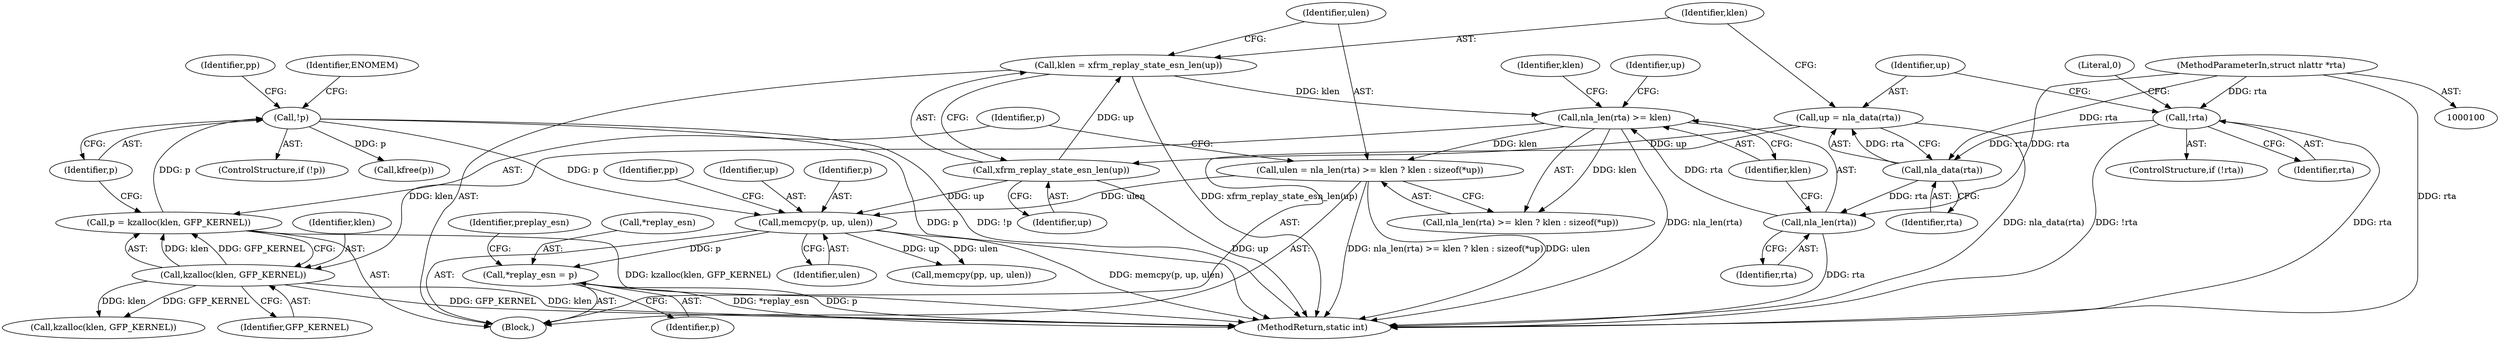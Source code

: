 digraph "0_linux_ecd7918745234e423dd87fcc0c077da557909720_0@pointer" {
"1000167" [label="(Call,*replay_esn = p)"];
"1000159" [label="(Call,memcpy(p, up, ulen))"];
"1000140" [label="(Call,!p)"];
"1000134" [label="(Call,p = kzalloc(klen, GFP_KERNEL))"];
"1000136" [label="(Call,kzalloc(klen, GFP_KERNEL))"];
"1000126" [label="(Call,nla_len(rta) >= klen)"];
"1000127" [label="(Call,nla_len(rta))"];
"1000117" [label="(Call,nla_data(rta))"];
"1000111" [label="(Call,!rta)"];
"1000103" [label="(MethodParameterIn,struct nlattr *rta)"];
"1000119" [label="(Call,klen = xfrm_replay_state_esn_len(up))"];
"1000121" [label="(Call,xfrm_replay_state_esn_len(up))"];
"1000115" [label="(Call,up = nla_data(rta))"];
"1000123" [label="(Call,ulen = nla_len(rta) >= klen ? klen : sizeof(*up))"];
"1000121" [label="(Call,xfrm_replay_state_esn_len(up))"];
"1000160" [label="(Identifier,p)"];
"1000138" [label="(Identifier,GFP_KERNEL)"];
"1000104" [label="(Block,)"];
"1000110" [label="(ControlStructure,if (!rta))"];
"1000126" [label="(Call,nla_len(rta) >= klen)"];
"1000124" [label="(Identifier,ulen)"];
"1000147" [label="(Call,kzalloc(klen, GFP_KERNEL))"];
"1000114" [label="(Literal,0)"];
"1000177" [label="(MethodReturn,static int)"];
"1000130" [label="(Identifier,klen)"];
"1000103" [label="(MethodParameterIn,struct nlattr *rta)"];
"1000146" [label="(Identifier,pp)"];
"1000168" [label="(Call,*replay_esn)"];
"1000164" [label="(Identifier,pp)"];
"1000140" [label="(Call,!p)"];
"1000115" [label="(Call,up = nla_data(rta))"];
"1000162" [label="(Identifier,ulen)"];
"1000112" [label="(Identifier,rta)"];
"1000116" [label="(Identifier,up)"];
"1000129" [label="(Identifier,klen)"];
"1000122" [label="(Identifier,up)"];
"1000161" [label="(Identifier,up)"];
"1000137" [label="(Identifier,klen)"];
"1000135" [label="(Identifier,p)"];
"1000118" [label="(Identifier,rta)"];
"1000111" [label="(Call,!rta)"];
"1000136" [label="(Call,kzalloc(klen, GFP_KERNEL))"];
"1000133" [label="(Identifier,up)"];
"1000144" [label="(Identifier,ENOMEM)"];
"1000119" [label="(Call,klen = xfrm_replay_state_esn_len(up))"];
"1000120" [label="(Identifier,klen)"];
"1000159" [label="(Call,memcpy(p, up, ulen))"];
"1000139" [label="(ControlStructure,if (!p))"];
"1000117" [label="(Call,nla_data(rta))"];
"1000163" [label="(Call,memcpy(pp, up, ulen))"];
"1000127" [label="(Call,nla_len(rta))"];
"1000154" [label="(Call,kfree(p))"];
"1000123" [label="(Call,ulen = nla_len(rta) >= klen ? klen : sizeof(*up))"];
"1000141" [label="(Identifier,p)"];
"1000125" [label="(Call,nla_len(rta) >= klen ? klen : sizeof(*up))"];
"1000173" [label="(Identifier,preplay_esn)"];
"1000170" [label="(Identifier,p)"];
"1000128" [label="(Identifier,rta)"];
"1000167" [label="(Call,*replay_esn = p)"];
"1000134" [label="(Call,p = kzalloc(klen, GFP_KERNEL))"];
"1000167" -> "1000104"  [label="AST: "];
"1000167" -> "1000170"  [label="CFG: "];
"1000168" -> "1000167"  [label="AST: "];
"1000170" -> "1000167"  [label="AST: "];
"1000173" -> "1000167"  [label="CFG: "];
"1000167" -> "1000177"  [label="DDG: p"];
"1000167" -> "1000177"  [label="DDG: *replay_esn"];
"1000159" -> "1000167"  [label="DDG: p"];
"1000159" -> "1000104"  [label="AST: "];
"1000159" -> "1000162"  [label="CFG: "];
"1000160" -> "1000159"  [label="AST: "];
"1000161" -> "1000159"  [label="AST: "];
"1000162" -> "1000159"  [label="AST: "];
"1000164" -> "1000159"  [label="CFG: "];
"1000159" -> "1000177"  [label="DDG: memcpy(p, up, ulen)"];
"1000140" -> "1000159"  [label="DDG: p"];
"1000121" -> "1000159"  [label="DDG: up"];
"1000123" -> "1000159"  [label="DDG: ulen"];
"1000159" -> "1000163"  [label="DDG: up"];
"1000159" -> "1000163"  [label="DDG: ulen"];
"1000140" -> "1000139"  [label="AST: "];
"1000140" -> "1000141"  [label="CFG: "];
"1000141" -> "1000140"  [label="AST: "];
"1000144" -> "1000140"  [label="CFG: "];
"1000146" -> "1000140"  [label="CFG: "];
"1000140" -> "1000177"  [label="DDG: p"];
"1000140" -> "1000177"  [label="DDG: !p"];
"1000134" -> "1000140"  [label="DDG: p"];
"1000140" -> "1000154"  [label="DDG: p"];
"1000134" -> "1000104"  [label="AST: "];
"1000134" -> "1000136"  [label="CFG: "];
"1000135" -> "1000134"  [label="AST: "];
"1000136" -> "1000134"  [label="AST: "];
"1000141" -> "1000134"  [label="CFG: "];
"1000134" -> "1000177"  [label="DDG: kzalloc(klen, GFP_KERNEL)"];
"1000136" -> "1000134"  [label="DDG: klen"];
"1000136" -> "1000134"  [label="DDG: GFP_KERNEL"];
"1000136" -> "1000138"  [label="CFG: "];
"1000137" -> "1000136"  [label="AST: "];
"1000138" -> "1000136"  [label="AST: "];
"1000136" -> "1000177"  [label="DDG: GFP_KERNEL"];
"1000136" -> "1000177"  [label="DDG: klen"];
"1000126" -> "1000136"  [label="DDG: klen"];
"1000136" -> "1000147"  [label="DDG: klen"];
"1000136" -> "1000147"  [label="DDG: GFP_KERNEL"];
"1000126" -> "1000125"  [label="AST: "];
"1000126" -> "1000129"  [label="CFG: "];
"1000127" -> "1000126"  [label="AST: "];
"1000129" -> "1000126"  [label="AST: "];
"1000130" -> "1000126"  [label="CFG: "];
"1000133" -> "1000126"  [label="CFG: "];
"1000126" -> "1000177"  [label="DDG: nla_len(rta)"];
"1000126" -> "1000123"  [label="DDG: klen"];
"1000127" -> "1000126"  [label="DDG: rta"];
"1000119" -> "1000126"  [label="DDG: klen"];
"1000126" -> "1000125"  [label="DDG: klen"];
"1000127" -> "1000128"  [label="CFG: "];
"1000128" -> "1000127"  [label="AST: "];
"1000129" -> "1000127"  [label="CFG: "];
"1000127" -> "1000177"  [label="DDG: rta"];
"1000117" -> "1000127"  [label="DDG: rta"];
"1000103" -> "1000127"  [label="DDG: rta"];
"1000117" -> "1000115"  [label="AST: "];
"1000117" -> "1000118"  [label="CFG: "];
"1000118" -> "1000117"  [label="AST: "];
"1000115" -> "1000117"  [label="CFG: "];
"1000117" -> "1000115"  [label="DDG: rta"];
"1000111" -> "1000117"  [label="DDG: rta"];
"1000103" -> "1000117"  [label="DDG: rta"];
"1000111" -> "1000110"  [label="AST: "];
"1000111" -> "1000112"  [label="CFG: "];
"1000112" -> "1000111"  [label="AST: "];
"1000114" -> "1000111"  [label="CFG: "];
"1000116" -> "1000111"  [label="CFG: "];
"1000111" -> "1000177"  [label="DDG: rta"];
"1000111" -> "1000177"  [label="DDG: !rta"];
"1000103" -> "1000111"  [label="DDG: rta"];
"1000103" -> "1000100"  [label="AST: "];
"1000103" -> "1000177"  [label="DDG: rta"];
"1000119" -> "1000104"  [label="AST: "];
"1000119" -> "1000121"  [label="CFG: "];
"1000120" -> "1000119"  [label="AST: "];
"1000121" -> "1000119"  [label="AST: "];
"1000124" -> "1000119"  [label="CFG: "];
"1000119" -> "1000177"  [label="DDG: xfrm_replay_state_esn_len(up)"];
"1000121" -> "1000119"  [label="DDG: up"];
"1000121" -> "1000122"  [label="CFG: "];
"1000122" -> "1000121"  [label="AST: "];
"1000121" -> "1000177"  [label="DDG: up"];
"1000115" -> "1000121"  [label="DDG: up"];
"1000115" -> "1000104"  [label="AST: "];
"1000116" -> "1000115"  [label="AST: "];
"1000120" -> "1000115"  [label="CFG: "];
"1000115" -> "1000177"  [label="DDG: nla_data(rta)"];
"1000123" -> "1000104"  [label="AST: "];
"1000123" -> "1000125"  [label="CFG: "];
"1000124" -> "1000123"  [label="AST: "];
"1000125" -> "1000123"  [label="AST: "];
"1000135" -> "1000123"  [label="CFG: "];
"1000123" -> "1000177"  [label="DDG: nla_len(rta) >= klen ? klen : sizeof(*up)"];
"1000123" -> "1000177"  [label="DDG: ulen"];
}
